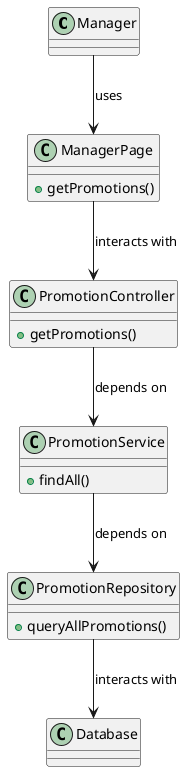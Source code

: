 @startuml
class Manager {
}

class ManagerPage {
  +getPromotions()
}

class PromotionController {
  +getPromotions()
}

class PromotionService {
  +findAll()
}

class PromotionRepository {
  +queryAllPromotions()
}

class Database {
}

Manager --> ManagerPage : uses
ManagerPage --> PromotionController : interacts with
PromotionController --> PromotionService : depends on
PromotionService --> PromotionRepository : depends on
PromotionRepository --> Database : interacts with
@enduml
